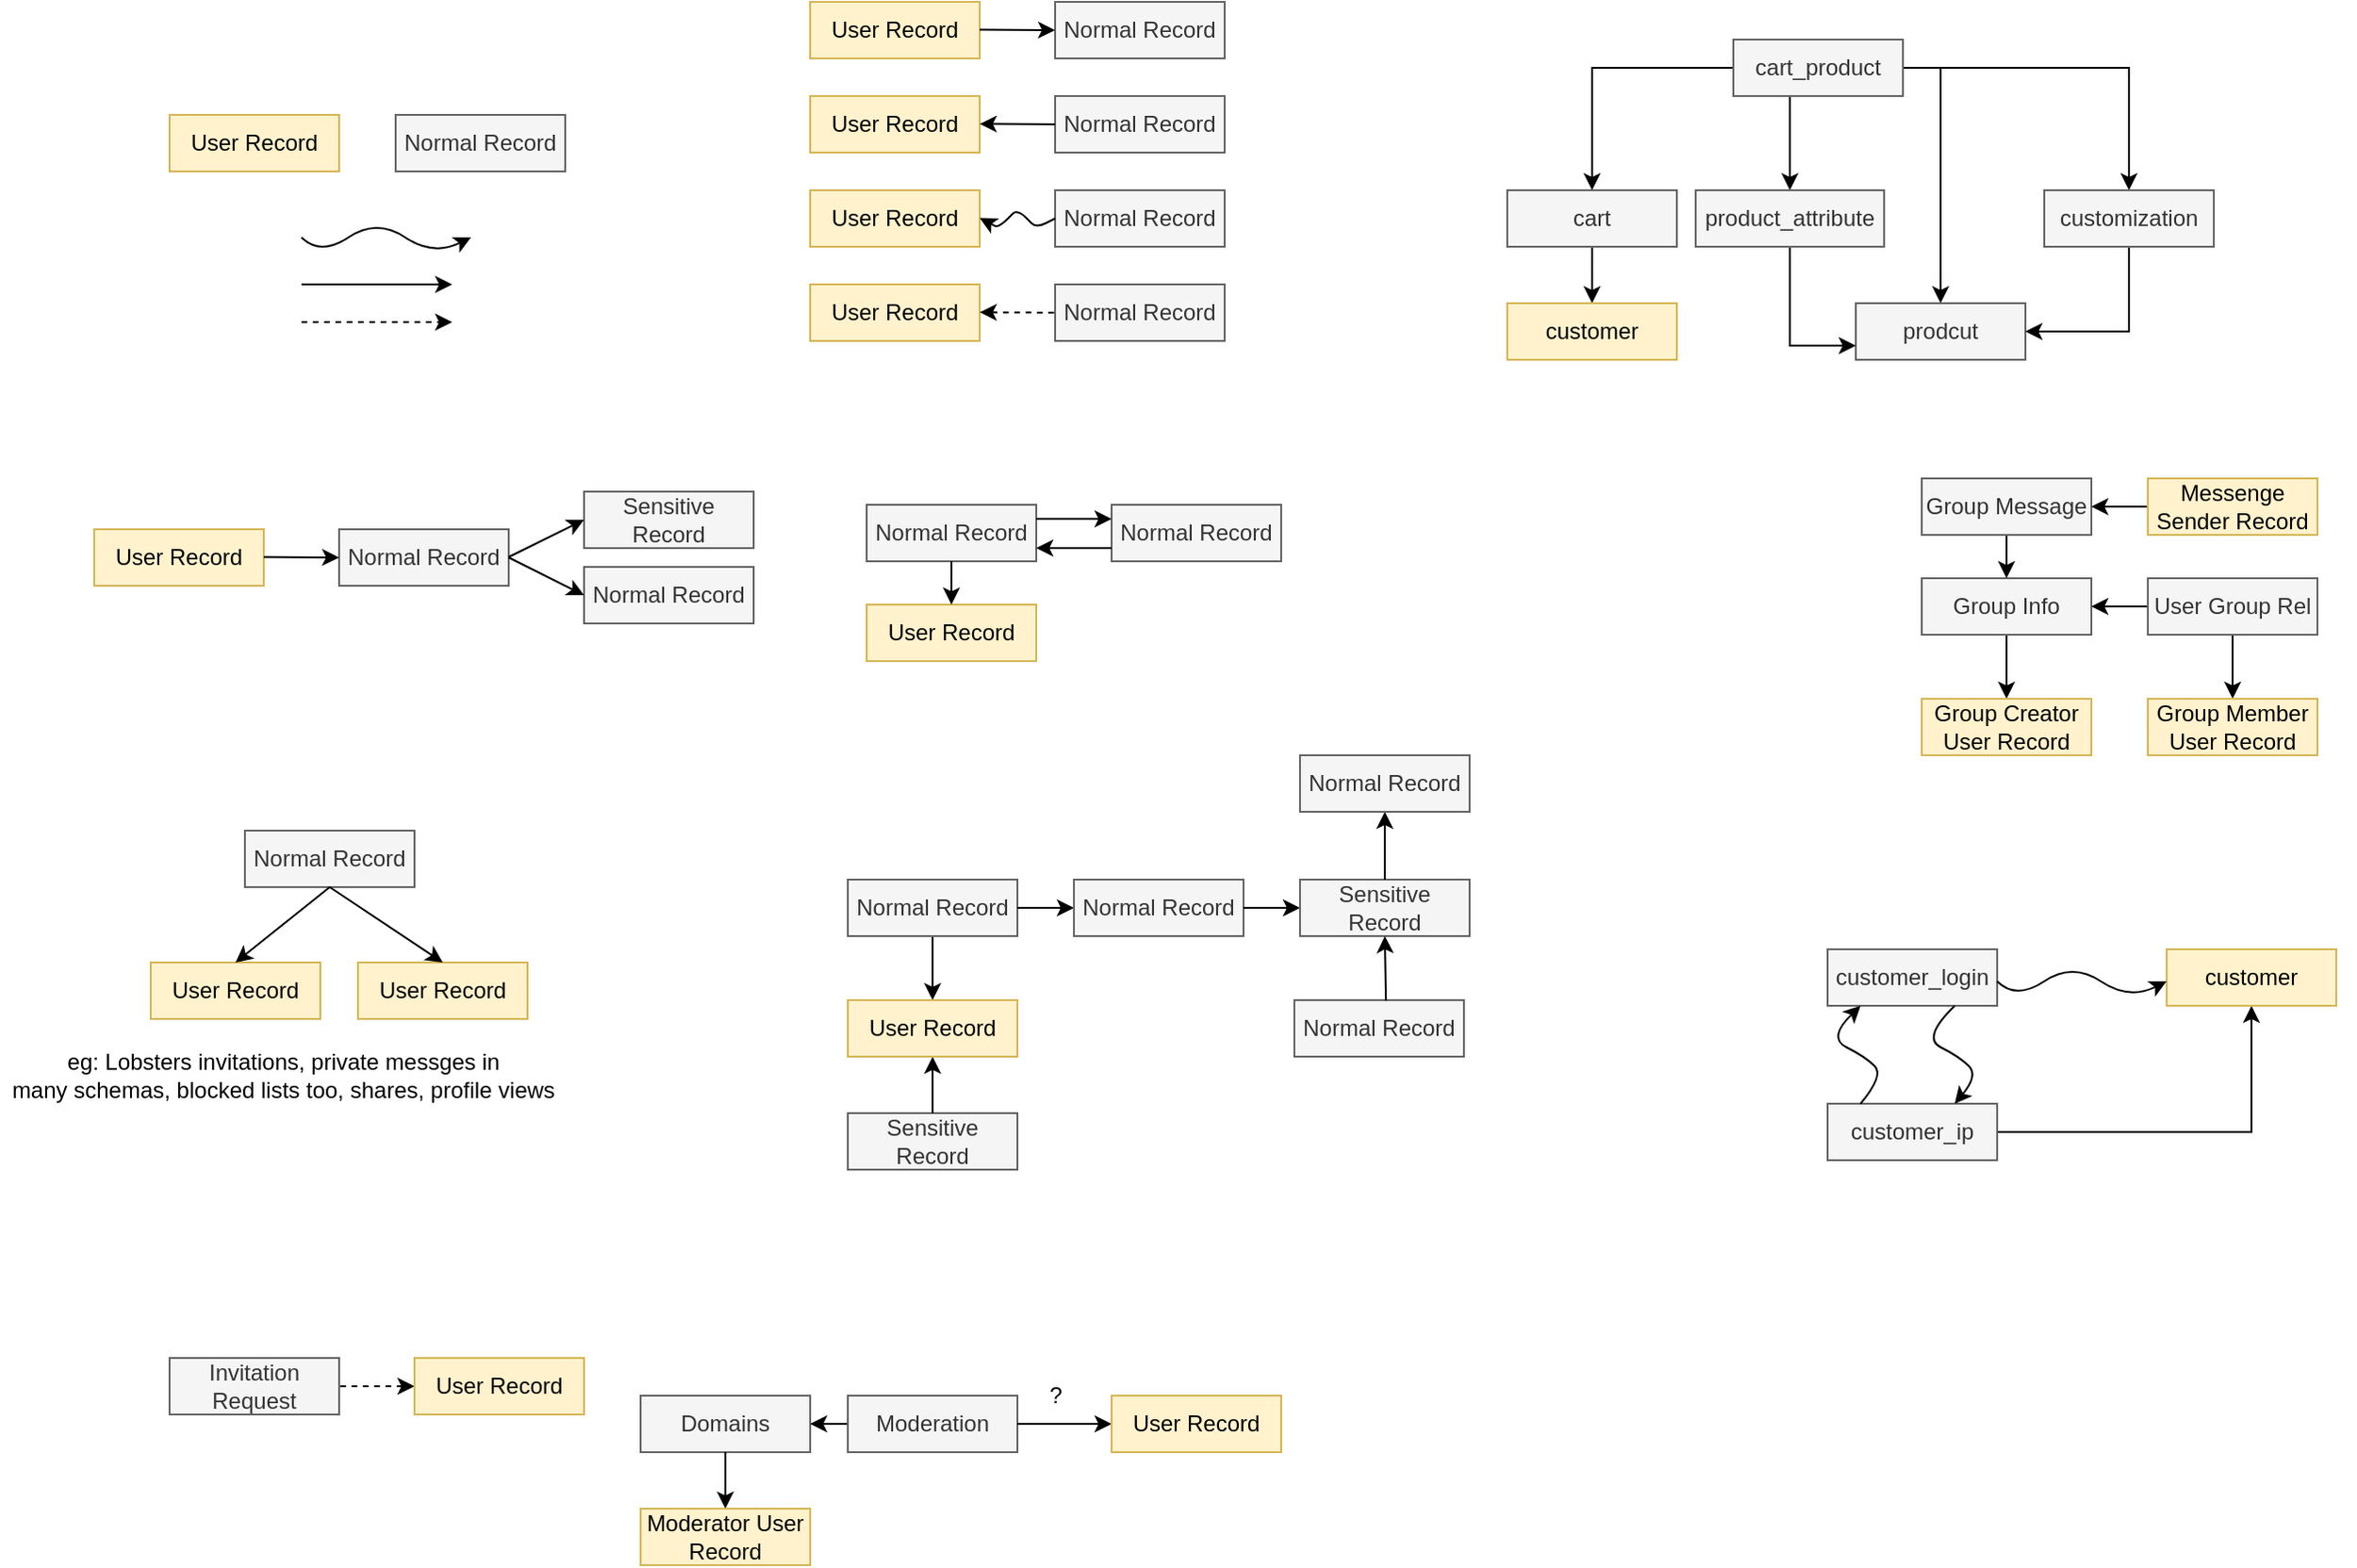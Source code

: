 <mxfile version="13.5.5" type="device"><diagram id="NYkBLDtNW5CNnxGFFRaX" name="Page-1"><mxGraphModel dx="946" dy="646" grid="1" gridSize="10" guides="1" tooltips="1" connect="1" arrows="1" fold="1" page="1" pageScale="1" pageWidth="850" pageHeight="1100" math="0" shadow="0"><root><mxCell id="0"/><mxCell id="1" parent="0"/><mxCell id="16nf0gPqgGe4WNYcOA4N-1" value="User Record" style="rounded=0;whiteSpace=wrap;html=1;fillColor=#fff2cc;strokeColor=#d6b656;" parent="1" vertex="1"><mxGeometry x="150" y="80" width="90" height="30" as="geometry"/></mxCell><mxCell id="16nf0gPqgGe4WNYcOA4N-3" value="" style="shape=image;verticalLabelPosition=bottom;labelBackgroundColor=#ffffff;verticalAlign=top;aspect=fixed;imageAspect=0;image=https://publicdomainvectors.org/photos/DooFi_Skull.png;" parent="1" vertex="1"><mxGeometry x="465" y="287" width="20" height="16" as="geometry"/></mxCell><mxCell id="16nf0gPqgGe4WNYcOA4N-7" value="" style="curved=1;endArrow=classic;html=1;" parent="1" edge="1"><mxGeometry width="50" height="50" relative="1" as="geometry"><mxPoint x="220" y="145" as="sourcePoint"/><mxPoint x="310" y="145" as="targetPoint"/><Array as="points"><mxPoint x="230" y="155"/><mxPoint x="260" y="135"/><mxPoint x="290" y="155"/></Array></mxGeometry></mxCell><mxCell id="16nf0gPqgGe4WNYcOA4N-8" value="" style="endArrow=classic;html=1;" parent="1" edge="1"><mxGeometry width="50" height="50" relative="1" as="geometry"><mxPoint x="220" y="170" as="sourcePoint"/><mxPoint x="300" y="170" as="targetPoint"/></mxGeometry></mxCell><mxCell id="16nf0gPqgGe4WNYcOA4N-10" value="" style="endArrow=classic;html=1;dashed=1;" parent="1" edge="1"><mxGeometry width="50" height="50" relative="1" as="geometry"><mxPoint x="220" y="190" as="sourcePoint"/><mxPoint x="300" y="190" as="targetPoint"/></mxGeometry></mxCell><mxCell id="16nf0gPqgGe4WNYcOA4N-11" value="Normal Record" style="rounded=0;whiteSpace=wrap;html=1;fillColor=#f5f5f5;strokeColor=#666666;fontColor=#333333;" parent="1" vertex="1"><mxGeometry x="270" y="80" width="90" height="30" as="geometry"/></mxCell><mxCell id="16nf0gPqgGe4WNYcOA4N-12" value="User Record" style="rounded=0;whiteSpace=wrap;html=1;fillColor=#fff2cc;strokeColor=#d6b656;" parent="1" vertex="1"><mxGeometry x="490" y="20" width="90" height="30" as="geometry"/></mxCell><mxCell id="16nf0gPqgGe4WNYcOA4N-13" value="Normal Record" style="rounded=0;whiteSpace=wrap;html=1;fillColor=#f5f5f5;strokeColor=#666666;fontColor=#333333;" parent="1" vertex="1"><mxGeometry x="620" y="20" width="90" height="30" as="geometry"/></mxCell><mxCell id="16nf0gPqgGe4WNYcOA4N-14" value="" style="endArrow=classic;html=1;entryX=0;entryY=0.5;entryDx=0;entryDy=0;" parent="1" target="16nf0gPqgGe4WNYcOA4N-13" edge="1"><mxGeometry width="50" height="50" relative="1" as="geometry"><mxPoint x="580.0" y="34.76" as="sourcePoint"/><mxPoint x="615" y="34.76" as="targetPoint"/></mxGeometry></mxCell><mxCell id="16nf0gPqgGe4WNYcOA4N-15" value="User Record" style="rounded=0;whiteSpace=wrap;html=1;fillColor=#fff2cc;strokeColor=#d6b656;" parent="1" vertex="1"><mxGeometry x="490" y="70" width="90" height="30" as="geometry"/></mxCell><mxCell id="16nf0gPqgGe4WNYcOA4N-16" value="Normal Record" style="rounded=0;whiteSpace=wrap;html=1;fillColor=#f5f5f5;strokeColor=#666666;fontColor=#333333;" parent="1" vertex="1"><mxGeometry x="620" y="70" width="90" height="30" as="geometry"/></mxCell><mxCell id="16nf0gPqgGe4WNYcOA4N-17" value="" style="endArrow=none;html=1;entryX=0;entryY=0.5;entryDx=0;entryDy=0;startArrow=classic;startFill=1;endFill=0;" parent="1" target="16nf0gPqgGe4WNYcOA4N-16" edge="1"><mxGeometry width="50" height="50" relative="1" as="geometry"><mxPoint x="580.0" y="84.76" as="sourcePoint"/><mxPoint x="615" y="84.76" as="targetPoint"/></mxGeometry></mxCell><mxCell id="16nf0gPqgGe4WNYcOA4N-18" value="User Record" style="rounded=0;whiteSpace=wrap;html=1;fillColor=#fff2cc;strokeColor=#d6b656;" parent="1" vertex="1"><mxGeometry x="490" y="120" width="90" height="30" as="geometry"/></mxCell><mxCell id="16nf0gPqgGe4WNYcOA4N-19" value="Normal Record" style="rounded=0;whiteSpace=wrap;html=1;fillColor=#f5f5f5;strokeColor=#666666;fontColor=#333333;" parent="1" vertex="1"><mxGeometry x="620" y="120" width="90" height="30" as="geometry"/></mxCell><mxCell id="16nf0gPqgGe4WNYcOA4N-20" value="" style="endArrow=none;html=1;entryX=0;entryY=0.5;entryDx=0;entryDy=0;startArrow=classic;startFill=1;endFill=0;" parent="1" target="16nf0gPqgGe4WNYcOA4N-19" edge="1"><mxGeometry width="50" height="50" relative="1" as="geometry"><mxPoint x="580.0" y="134.76" as="sourcePoint"/><mxPoint x="615" y="134.76" as="targetPoint"/><Array as="points"><mxPoint x="590" y="140"/><mxPoint x="600" y="130"/><mxPoint x="610" y="140"/></Array></mxGeometry></mxCell><mxCell id="16nf0gPqgGe4WNYcOA4N-21" value="User Record" style="rounded=0;whiteSpace=wrap;html=1;fillColor=#fff2cc;strokeColor=#d6b656;" parent="1" vertex="1"><mxGeometry x="490" y="170" width="90" height="30" as="geometry"/></mxCell><mxCell id="16nf0gPqgGe4WNYcOA4N-22" value="Normal Record" style="rounded=0;whiteSpace=wrap;html=1;fillColor=#f5f5f5;strokeColor=#666666;fontColor=#333333;" parent="1" vertex="1"><mxGeometry x="620" y="170" width="90" height="30" as="geometry"/></mxCell><mxCell id="16nf0gPqgGe4WNYcOA4N-23" value="" style="endArrow=none;html=1;entryX=0;entryY=0.5;entryDx=0;entryDy=0;startArrow=classic;startFill=1;endFill=0;dashed=1;" parent="1" target="16nf0gPqgGe4WNYcOA4N-22" edge="1"><mxGeometry width="50" height="50" relative="1" as="geometry"><mxPoint x="580.0" y="184.76" as="sourcePoint"/><mxPoint x="615" y="184.76" as="targetPoint"/></mxGeometry></mxCell><mxCell id="16nf0gPqgGe4WNYcOA4N-27" value="User Record" style="rounded=0;whiteSpace=wrap;html=1;fillColor=#fff2cc;strokeColor=#d6b656;" parent="1" vertex="1"><mxGeometry x="110" y="300" width="90" height="30" as="geometry"/></mxCell><mxCell id="16nf0gPqgGe4WNYcOA4N-28" value="Normal Record" style="rounded=0;whiteSpace=wrap;html=1;fillColor=#f5f5f5;strokeColor=#666666;fontColor=#333333;" parent="1" vertex="1"><mxGeometry x="240" y="300" width="90" height="30" as="geometry"/></mxCell><mxCell id="16nf0gPqgGe4WNYcOA4N-29" value="" style="endArrow=classic;html=1;entryX=0;entryY=0.5;entryDx=0;entryDy=0;" parent="1" target="16nf0gPqgGe4WNYcOA4N-28" edge="1"><mxGeometry width="50" height="50" relative="1" as="geometry"><mxPoint x="200" y="314.76" as="sourcePoint"/><mxPoint x="235" y="314.76" as="targetPoint"/></mxGeometry></mxCell><mxCell id="16nf0gPqgGe4WNYcOA4N-30" value="&lt;font style=&quot;font-size: 12px&quot;&gt;Sensitive Record&lt;/font&gt;" style="rounded=0;whiteSpace=wrap;html=1;fillColor=#f5f5f5;strokeColor=#666666;fontColor=#333333;" parent="1" vertex="1"><mxGeometry x="370" y="280" width="90" height="30" as="geometry"/></mxCell><mxCell id="16nf0gPqgGe4WNYcOA4N-31" value="" style="endArrow=classic;html=1;entryX=0;entryY=0.5;entryDx=0;entryDy=0;" parent="1" target="16nf0gPqgGe4WNYcOA4N-30" edge="1"><mxGeometry width="50" height="50" relative="1" as="geometry"><mxPoint x="330" y="314.76" as="sourcePoint"/><mxPoint x="365" y="314.76" as="targetPoint"/></mxGeometry></mxCell><mxCell id="16nf0gPqgGe4WNYcOA4N-32" value="Normal Record" style="rounded=0;whiteSpace=wrap;html=1;fillColor=#f5f5f5;strokeColor=#666666;fontColor=#333333;" parent="1" vertex="1"><mxGeometry x="370" y="320" width="90" height="30" as="geometry"/></mxCell><mxCell id="16nf0gPqgGe4WNYcOA4N-33" value="" style="endArrow=classic;html=1;entryX=0;entryY=0.5;entryDx=0;entryDy=0;exitX=1;exitY=0.5;exitDx=0;exitDy=0;" parent="1" source="16nf0gPqgGe4WNYcOA4N-28" target="16nf0gPqgGe4WNYcOA4N-32" edge="1"><mxGeometry width="50" height="50" relative="1" as="geometry"><mxPoint x="340" y="324.76" as="sourcePoint"/><mxPoint x="380" y="305" as="targetPoint"/></mxGeometry></mxCell><mxCell id="16nf0gPqgGe4WNYcOA4N-34" value="Normal Record" style="rounded=0;whiteSpace=wrap;html=1;fillColor=#f5f5f5;strokeColor=#666666;fontColor=#333333;" parent="1" vertex="1"><mxGeometry x="520" y="287" width="90" height="30" as="geometry"/></mxCell><mxCell id="16nf0gPqgGe4WNYcOA4N-35" value="Normal Record" style="rounded=0;whiteSpace=wrap;html=1;fillColor=#f5f5f5;strokeColor=#666666;fontColor=#333333;" parent="1" vertex="1"><mxGeometry x="650" y="287" width="90" height="30" as="geometry"/></mxCell><mxCell id="16nf0gPqgGe4WNYcOA4N-36" value="" style="endArrow=classic;html=1;entryX=0;entryY=0.25;entryDx=0;entryDy=0;exitX=1;exitY=0.25;exitDx=0;exitDy=0;" parent="1" source="16nf0gPqgGe4WNYcOA4N-34" target="16nf0gPqgGe4WNYcOA4N-35" edge="1"><mxGeometry width="50" height="50" relative="1" as="geometry"><mxPoint x="610" y="302" as="sourcePoint"/><mxPoint x="645" y="301.76" as="targetPoint"/></mxGeometry></mxCell><mxCell id="sQFELbzO3IHK0O-9KLp3-2" value="" style="endArrow=none;html=1;entryX=0;entryY=0.25;entryDx=0;entryDy=0;exitX=1;exitY=0.25;exitDx=0;exitDy=0;startArrow=classic;startFill=1;endFill=0;" parent="1" edge="1"><mxGeometry width="50" height="50" relative="1" as="geometry"><mxPoint x="610" y="310" as="sourcePoint"/><mxPoint x="650" y="310" as="targetPoint"/></mxGeometry></mxCell><mxCell id="sQFELbzO3IHK0O-9KLp3-3" value="User Record" style="rounded=0;whiteSpace=wrap;html=1;fillColor=#fff2cc;strokeColor=#d6b656;" parent="1" vertex="1"><mxGeometry x="520" y="340" width="90" height="30" as="geometry"/></mxCell><mxCell id="sQFELbzO3IHK0O-9KLp3-4" value="" style="endArrow=classic;html=1;exitX=0.5;exitY=1;exitDx=0;exitDy=0;entryX=0.5;entryY=0;entryDx=0;entryDy=0;" parent="1" source="16nf0gPqgGe4WNYcOA4N-34" target="sQFELbzO3IHK0O-9KLp3-3" edge="1"><mxGeometry width="50" height="50" relative="1" as="geometry"><mxPoint x="550" y="290" as="sourcePoint"/><mxPoint x="600" y="240" as="targetPoint"/></mxGeometry></mxCell><mxCell id="sQFELbzO3IHK0O-9KLp3-6" value="Normal Record" style="rounded=0;whiteSpace=wrap;html=1;fillColor=#f5f5f5;strokeColor=#666666;fontColor=#333333;" parent="1" vertex="1"><mxGeometry x="190" y="460" width="90" height="30" as="geometry"/></mxCell><mxCell id="sQFELbzO3IHK0O-9KLp3-7" value="User Record" style="rounded=0;whiteSpace=wrap;html=1;fillColor=#fff2cc;strokeColor=#d6b656;" parent="1" vertex="1"><mxGeometry x="140" y="530" width="90" height="30" as="geometry"/></mxCell><mxCell id="sQFELbzO3IHK0O-9KLp3-8" value="User Record" style="rounded=0;whiteSpace=wrap;html=1;fillColor=#fff2cc;strokeColor=#d6b656;" parent="1" vertex="1"><mxGeometry x="250" y="530" width="90" height="30" as="geometry"/></mxCell><mxCell id="sQFELbzO3IHK0O-9KLp3-9" value="" style="endArrow=classic;html=1;exitX=0.5;exitY=1;exitDx=0;exitDy=0;entryX=0.5;entryY=0;entryDx=0;entryDy=0;" parent="1" source="sQFELbzO3IHK0O-9KLp3-6" target="sQFELbzO3IHK0O-9KLp3-7" edge="1"><mxGeometry width="50" height="50" relative="1" as="geometry"><mxPoint x="170" y="470" as="sourcePoint"/><mxPoint x="220" y="420" as="targetPoint"/></mxGeometry></mxCell><mxCell id="sQFELbzO3IHK0O-9KLp3-10" value="" style="endArrow=classic;html=1;exitX=0.5;exitY=1;exitDx=0;exitDy=0;entryX=0.5;entryY=0;entryDx=0;entryDy=0;" parent="1" source="sQFELbzO3IHK0O-9KLp3-6" target="sQFELbzO3IHK0O-9KLp3-8" edge="1"><mxGeometry width="50" height="50" relative="1" as="geometry"><mxPoint x="310" y="510" as="sourcePoint"/><mxPoint x="360" y="460" as="targetPoint"/></mxGeometry></mxCell><mxCell id="sQFELbzO3IHK0O-9KLp3-11" value="" style="shape=image;verticalLabelPosition=bottom;labelBackgroundColor=#ffffff;verticalAlign=top;aspect=fixed;imageAspect=0;image=https://publicdomainvectors.org/photos/DooFi_Skull.png;" parent="1" vertex="1"><mxGeometry x="340" y="537" width="20" height="16" as="geometry"/></mxCell><mxCell id="sQFELbzO3IHK0O-9KLp3-12" value="" style="shape=image;verticalLabelPosition=bottom;labelBackgroundColor=#ffffff;verticalAlign=top;aspect=fixed;imageAspect=0;image=https://publicdomainvectors.org/photos/DooFi_Skull.png;" parent="1" vertex="1"><mxGeometry x="120" y="534" width="20" height="16" as="geometry"/></mxCell><mxCell id="sQFELbzO3IHK0O-9KLp3-13" value="Sensitive Record" style="rounded=0;whiteSpace=wrap;html=1;fillColor=#f5f5f5;strokeColor=#666666;fontColor=#333333;" parent="1" vertex="1"><mxGeometry x="510" y="610" width="90" height="30" as="geometry"/></mxCell><mxCell id="sQFELbzO3IHK0O-9KLp3-27" value="" style="edgeStyle=orthogonalEdgeStyle;rounded=0;orthogonalLoop=1;jettySize=auto;html=1;startArrow=classic;startFill=1;endArrow=none;endFill=0;" parent="1" source="sQFELbzO3IHK0O-9KLp3-14" target="sQFELbzO3IHK0O-9KLp3-15" edge="1"><mxGeometry relative="1" as="geometry"/></mxCell><mxCell id="sQFELbzO3IHK0O-9KLp3-32" style="edgeStyle=orthogonalEdgeStyle;rounded=0;orthogonalLoop=1;jettySize=auto;html=1;exitX=0.5;exitY=1;exitDx=0;exitDy=0;entryX=0.5;entryY=0;entryDx=0;entryDy=0;startArrow=classic;startFill=1;endArrow=none;endFill=0;" parent="1" source="sQFELbzO3IHK0O-9KLp3-14" target="sQFELbzO3IHK0O-9KLp3-13" edge="1"><mxGeometry relative="1" as="geometry"/></mxCell><mxCell id="sQFELbzO3IHK0O-9KLp3-14" value="User Record" style="rounded=0;whiteSpace=wrap;html=1;fillColor=#fff2cc;strokeColor=#d6b656;" parent="1" vertex="1"><mxGeometry x="510" y="550" width="90" height="30" as="geometry"/></mxCell><mxCell id="sQFELbzO3IHK0O-9KLp3-15" value="Normal Record" style="rounded=0;whiteSpace=wrap;html=1;fillColor=#f5f5f5;strokeColor=#666666;fontColor=#333333;" parent="1" vertex="1"><mxGeometry x="510" y="486" width="90" height="30" as="geometry"/></mxCell><mxCell id="sQFELbzO3IHK0O-9KLp3-26" value="" style="edgeStyle=orthogonalEdgeStyle;rounded=0;orthogonalLoop=1;jettySize=auto;html=1;startArrow=classic;startFill=1;endArrow=none;endFill=0;" parent="1" source="sQFELbzO3IHK0O-9KLp3-16" target="sQFELbzO3IHK0O-9KLp3-15" edge="1"><mxGeometry relative="1" as="geometry"/></mxCell><mxCell id="sQFELbzO3IHK0O-9KLp3-16" value="Normal Record" style="rounded=0;whiteSpace=wrap;html=1;fillColor=#f5f5f5;strokeColor=#666666;fontColor=#333333;" parent="1" vertex="1"><mxGeometry x="630" y="486" width="90" height="30" as="geometry"/></mxCell><mxCell id="sQFELbzO3IHK0O-9KLp3-25" value="" style="edgeStyle=orthogonalEdgeStyle;rounded=0;orthogonalLoop=1;jettySize=auto;html=1;startArrow=classic;startFill=1;endArrow=none;endFill=0;" parent="1" source="sQFELbzO3IHK0O-9KLp3-18" target="sQFELbzO3IHK0O-9KLp3-16" edge="1"><mxGeometry relative="1" as="geometry"/></mxCell><mxCell id="sQFELbzO3IHK0O-9KLp3-18" value="Sensitive Record" style="rounded=0;whiteSpace=wrap;html=1;fillColor=#f5f5f5;strokeColor=#666666;fontColor=#333333;" parent="1" vertex="1"><mxGeometry x="750" y="486" width="90" height="30" as="geometry"/></mxCell><mxCell id="sQFELbzO3IHK0O-9KLp3-19" value="Normal Record" style="rounded=0;whiteSpace=wrap;html=1;fillColor=#f5f5f5;strokeColor=#666666;fontColor=#333333;" parent="1" vertex="1"><mxGeometry x="747" y="550" width="90" height="30" as="geometry"/></mxCell><mxCell id="sQFELbzO3IHK0O-9KLp3-24" value="" style="edgeStyle=orthogonalEdgeStyle;rounded=0;orthogonalLoop=1;jettySize=auto;html=1;startArrow=classic;startFill=1;endArrow=none;endFill=0;" parent="1" source="sQFELbzO3IHK0O-9KLp3-20" target="sQFELbzO3IHK0O-9KLp3-18" edge="1"><mxGeometry relative="1" as="geometry"/></mxCell><mxCell id="sQFELbzO3IHK0O-9KLp3-20" value="Normal Record" style="rounded=0;whiteSpace=wrap;html=1;fillColor=#f5f5f5;strokeColor=#666666;fontColor=#333333;" parent="1" vertex="1"><mxGeometry x="750" y="420" width="90" height="30" as="geometry"/></mxCell><mxCell id="sQFELbzO3IHK0O-9KLp3-21" value="" style="shape=image;verticalLabelPosition=bottom;labelBackgroundColor=#ffffff;verticalAlign=top;aspect=fixed;imageAspect=0;image=https://publicdomainvectors.org/photos/DooFi_Skull.png;" parent="1" vertex="1"><mxGeometry x="840" y="494" width="20" height="16" as="geometry"/></mxCell><mxCell id="sQFELbzO3IHK0O-9KLp3-22" value="" style="endArrow=classic;html=1;exitX=0.54;exitY=0.01;exitDx=0;exitDy=0;exitPerimeter=0;entryX=0.5;entryY=1;entryDx=0;entryDy=0;" parent="1" source="sQFELbzO3IHK0O-9KLp3-19" target="sQFELbzO3IHK0O-9KLp3-18" edge="1"><mxGeometry width="50" height="50" relative="1" as="geometry"><mxPoint x="630" y="540" as="sourcePoint"/><mxPoint x="680" y="490" as="targetPoint"/></mxGeometry></mxCell><mxCell id="sQFELbzO3IHK0O-9KLp3-33" value="" style="shape=image;verticalLabelPosition=bottom;labelBackgroundColor=#ffffff;verticalAlign=top;aspect=fixed;imageAspect=0;image=https://publicdomainvectors.org/photos/DooFi_Skull.png;" parent="1" vertex="1"><mxGeometry x="600" y="617" width="20" height="16" as="geometry"/></mxCell><mxCell id="sQFELbzO3IHK0O-9KLp3-40" value="" style="edgeStyle=orthogonalEdgeStyle;rounded=0;orthogonalLoop=1;jettySize=auto;html=1;startArrow=classic;startFill=1;endArrow=none;endFill=0;" parent="1" source="sQFELbzO3IHK0O-9KLp3-34" target="sQFELbzO3IHK0O-9KLp3-38" edge="1"><mxGeometry relative="1" as="geometry"/></mxCell><mxCell id="sQFELbzO3IHK0O-9KLp3-34" value="Domains" style="rounded=0;whiteSpace=wrap;html=1;fillColor=#f5f5f5;strokeColor=#666666;fontColor=#333333;" parent="1" vertex="1"><mxGeometry x="400" y="760" width="90" height="30" as="geometry"/></mxCell><mxCell id="sQFELbzO3IHK0O-9KLp3-37" value="" style="edgeStyle=orthogonalEdgeStyle;rounded=0;orthogonalLoop=1;jettySize=auto;html=1;startArrow=classic;startFill=1;endArrow=none;endFill=0;" parent="1" source="sQFELbzO3IHK0O-9KLp3-35" target="sQFELbzO3IHK0O-9KLp3-34" edge="1"><mxGeometry relative="1" as="geometry"/></mxCell><mxCell id="sQFELbzO3IHK0O-9KLp3-35" value="Moderator User Record" style="rounded=0;whiteSpace=wrap;html=1;fillColor=#fff2cc;strokeColor=#d6b656;" parent="1" vertex="1"><mxGeometry x="400" y="820" width="90" height="30" as="geometry"/></mxCell><mxCell id="sQFELbzO3IHK0O-9KLp3-38" value="Moderation" style="rounded=0;whiteSpace=wrap;html=1;fillColor=#f5f5f5;strokeColor=#666666;fontColor=#333333;" parent="1" vertex="1"><mxGeometry x="510" y="760" width="90" height="30" as="geometry"/></mxCell><mxCell id="sQFELbzO3IHK0O-9KLp3-43" value="" style="edgeStyle=orthogonalEdgeStyle;rounded=0;orthogonalLoop=1;jettySize=auto;html=1;startArrow=classic;startFill=1;endArrow=none;endFill=0;" parent="1" source="sQFELbzO3IHK0O-9KLp3-41" target="sQFELbzO3IHK0O-9KLp3-38" edge="1"><mxGeometry relative="1" as="geometry"/></mxCell><mxCell id="sQFELbzO3IHK0O-9KLp3-41" value="User Record" style="rounded=0;whiteSpace=wrap;html=1;fillColor=#fff2cc;strokeColor=#d6b656;" parent="1" vertex="1"><mxGeometry x="650" y="760" width="90" height="30" as="geometry"/></mxCell><mxCell id="sQFELbzO3IHK0O-9KLp3-44" value="?" style="text;html=1;align=center;verticalAlign=middle;resizable=0;points=[];autosize=1;" parent="1" vertex="1"><mxGeometry x="610" y="750" width="20" height="20" as="geometry"/></mxCell><mxCell id="sQFELbzO3IHK0O-9KLp3-45" value="Invitation Request" style="rounded=0;whiteSpace=wrap;html=1;fillColor=#f5f5f5;strokeColor=#666666;fontColor=#333333;" parent="1" vertex="1"><mxGeometry x="150" y="740" width="90" height="30" as="geometry"/></mxCell><mxCell id="sQFELbzO3IHK0O-9KLp3-48" value="" style="edgeStyle=orthogonalEdgeStyle;rounded=0;orthogonalLoop=1;jettySize=auto;html=1;startArrow=classic;startFill=1;endArrow=none;endFill=0;dashed=1;" parent="1" source="sQFELbzO3IHK0O-9KLp3-46" target="sQFELbzO3IHK0O-9KLp3-45" edge="1"><mxGeometry relative="1" as="geometry"/></mxCell><mxCell id="sQFELbzO3IHK0O-9KLp3-46" value="User Record" style="rounded=0;whiteSpace=wrap;html=1;fillColor=#fff2cc;strokeColor=#d6b656;" parent="1" vertex="1"><mxGeometry x="280" y="740" width="90" height="30" as="geometry"/></mxCell><mxCell id="sQFELbzO3IHK0O-9KLp3-50" value="eg: Lobsters invitations, private messges in &lt;br&gt;many schemas, blocked lists too, shares, profile views" style="text;html=1;align=center;verticalAlign=middle;resizable=0;points=[];autosize=1;" parent="1" vertex="1"><mxGeometry x="60" y="575" width="300" height="30" as="geometry"/></mxCell><mxCell id="sQFELbzO3IHK0O-9KLp3-52" value="" style="edgeStyle=orthogonalEdgeStyle;rounded=0;orthogonalLoop=1;jettySize=auto;html=1;startArrow=classic;startFill=1;endArrow=none;endFill=0;" parent="1" source="sQFELbzO3IHK0O-9KLp3-54" target="sQFELbzO3IHK0O-9KLp3-55" edge="1"><mxGeometry relative="1" as="geometry"/></mxCell><mxCell id="sQFELbzO3IHK0O-9KLp3-54" value="Group Creator User Record" style="rounded=0;whiteSpace=wrap;html=1;fillColor=#fff2cc;strokeColor=#d6b656;" parent="1" vertex="1"><mxGeometry x="1080" y="390" width="90" height="30" as="geometry"/></mxCell><mxCell id="sQFELbzO3IHK0O-9KLp3-55" value="Group Info" style="rounded=0;whiteSpace=wrap;html=1;fillColor=#f5f5f5;strokeColor=#666666;fontColor=#333333;" parent="1" vertex="1"><mxGeometry x="1080" y="326" width="90" height="30" as="geometry"/></mxCell><mxCell id="sQFELbzO3IHK0O-9KLp3-56" value="" style="edgeStyle=orthogonalEdgeStyle;rounded=0;orthogonalLoop=1;jettySize=auto;html=1;startArrow=none;startFill=0;endArrow=classic;endFill=1;" parent="1" source="sQFELbzO3IHK0O-9KLp3-57" target="sQFELbzO3IHK0O-9KLp3-55" edge="1"><mxGeometry relative="1" as="geometry"/></mxCell><mxCell id="sQFELbzO3IHK0O-9KLp3-70" style="edgeStyle=orthogonalEdgeStyle;rounded=0;orthogonalLoop=1;jettySize=auto;html=1;exitX=0.5;exitY=1;exitDx=0;exitDy=0;entryX=0.5;entryY=0;entryDx=0;entryDy=0;startArrow=none;startFill=0;endArrow=classic;endFill=1;" parent="1" source="sQFELbzO3IHK0O-9KLp3-57" target="sQFELbzO3IHK0O-9KLp3-67" edge="1"><mxGeometry relative="1" as="geometry"/></mxCell><mxCell id="sQFELbzO3IHK0O-9KLp3-57" value="User Group Rel" style="rounded=0;whiteSpace=wrap;html=1;fillColor=#f5f5f5;strokeColor=#666666;fontColor=#333333;" parent="1" vertex="1"><mxGeometry x="1200" y="326" width="90" height="30" as="geometry"/></mxCell><mxCell id="sQFELbzO3IHK0O-9KLp3-65" value="" style="shape=image;verticalLabelPosition=bottom;labelBackgroundColor=#ffffff;verticalAlign=top;aspect=fixed;imageAspect=0;image=https://publicdomainvectors.org/photos/DooFi_Skull.png;" parent="1" vertex="1"><mxGeometry x="1115" y="420" width="20" height="16" as="geometry"/></mxCell><mxCell id="sQFELbzO3IHK0O-9KLp3-67" value="Group Member User Record" style="rounded=0;whiteSpace=wrap;html=1;fillColor=#fff2cc;strokeColor=#d6b656;" parent="1" vertex="1"><mxGeometry x="1200" y="390" width="90" height="30" as="geometry"/></mxCell><mxCell id="sQFELbzO3IHK0O-9KLp3-68" value="" style="shape=image;verticalLabelPosition=bottom;labelBackgroundColor=#ffffff;verticalAlign=top;aspect=fixed;imageAspect=0;image=https://publicdomainvectors.org/photos/DooFi_Skull.png;" parent="1" vertex="1"><mxGeometry x="1235" y="420" width="20" height="16" as="geometry"/></mxCell><mxCell id="sQFELbzO3IHK0O-9KLp3-74" style="edgeStyle=orthogonalEdgeStyle;rounded=0;orthogonalLoop=1;jettySize=auto;html=1;exitX=0.5;exitY=1;exitDx=0;exitDy=0;entryX=0.5;entryY=0;entryDx=0;entryDy=0;startArrow=none;startFill=0;endArrow=classic;endFill=1;" parent="1" source="sQFELbzO3IHK0O-9KLp3-71" target="sQFELbzO3IHK0O-9KLp3-55" edge="1"><mxGeometry relative="1" as="geometry"/></mxCell><mxCell id="sQFELbzO3IHK0O-9KLp3-71" value="Group Message" style="rounded=0;whiteSpace=wrap;html=1;fillColor=#f5f5f5;strokeColor=#666666;fontColor=#333333;" parent="1" vertex="1"><mxGeometry x="1080" y="273" width="90" height="30" as="geometry"/></mxCell><mxCell id="sQFELbzO3IHK0O-9KLp3-77" value="" style="edgeStyle=orthogonalEdgeStyle;rounded=0;orthogonalLoop=1;jettySize=auto;html=1;startArrow=none;startFill=0;endArrow=classic;endFill=1;" parent="1" source="sQFELbzO3IHK0O-9KLp3-75" target="sQFELbzO3IHK0O-9KLp3-71" edge="1"><mxGeometry relative="1" as="geometry"/></mxCell><mxCell id="sQFELbzO3IHK0O-9KLp3-75" value="Messenge Sender Record" style="rounded=0;whiteSpace=wrap;html=1;fillColor=#fff2cc;strokeColor=#d6b656;align=center;" parent="1" vertex="1"><mxGeometry x="1200" y="273" width="90" height="30" as="geometry"/></mxCell><mxCell id="sQFELbzO3IHK0O-9KLp3-78" value="" style="shape=image;verticalLabelPosition=bottom;labelBackgroundColor=#ffffff;verticalAlign=top;aspect=fixed;imageAspect=0;image=https://publicdomainvectors.org/photos/DooFi_Skull.png;" parent="1" vertex="1"><mxGeometry x="1290" y="280" width="20" height="16" as="geometry"/></mxCell><mxCell id="hz7EQ8CWWkoupR1yIVwQ-10" style="edgeStyle=orthogonalEdgeStyle;rounded=0;orthogonalLoop=1;jettySize=auto;html=1;" parent="1" source="hz7EQ8CWWkoupR1yIVwQ-1" target="hz7EQ8CWWkoupR1yIVwQ-5" edge="1"><mxGeometry relative="1" as="geometry"/></mxCell><mxCell id="hz7EQ8CWWkoupR1yIVwQ-11" value="" style="edgeStyle=orthogonalEdgeStyle;rounded=0;orthogonalLoop=1;jettySize=auto;html=1;" parent="1" source="hz7EQ8CWWkoupR1yIVwQ-1" target="hz7EQ8CWWkoupR1yIVwQ-4" edge="1"><mxGeometry relative="1" as="geometry"><Array as="points"><mxPoint x="1010" y="90"/><mxPoint x="1010" y="90"/></Array></mxGeometry></mxCell><mxCell id="hz7EQ8CWWkoupR1yIVwQ-12" style="edgeStyle=orthogonalEdgeStyle;rounded=0;orthogonalLoop=1;jettySize=auto;html=1;" parent="1" source="hz7EQ8CWWkoupR1yIVwQ-1" target="hz7EQ8CWWkoupR1yIVwQ-3" edge="1"><mxGeometry relative="1" as="geometry"/></mxCell><mxCell id="hz7EQ8CWWkoupR1yIVwQ-17" style="edgeStyle=orthogonalEdgeStyle;rounded=0;orthogonalLoop=1;jettySize=auto;html=1;exitX=1;exitY=0.5;exitDx=0;exitDy=0;exitPerimeter=0;entryX=0.5;entryY=0;entryDx=0;entryDy=0;" parent="1" source="hz7EQ8CWWkoupR1yIVwQ-1" target="hz7EQ8CWWkoupR1yIVwQ-2" edge="1"><mxGeometry relative="1" as="geometry"><mxPoint x="1090" y="150" as="targetPoint"/></mxGeometry></mxCell><mxCell id="hz7EQ8CWWkoupR1yIVwQ-1" value="cart_product" style="rounded=0;whiteSpace=wrap;html=1;fillColor=#f5f5f5;strokeColor=#666666;fontColor=#333333;" parent="1" vertex="1"><mxGeometry x="980" y="40" width="90" height="30" as="geometry"/></mxCell><mxCell id="hz7EQ8CWWkoupR1yIVwQ-2" value="prodcut" style="rounded=0;whiteSpace=wrap;html=1;fillColor=#f5f5f5;strokeColor=#666666;fontColor=#333333;" parent="1" vertex="1"><mxGeometry x="1045" y="180" width="90" height="30" as="geometry"/></mxCell><mxCell id="hz7EQ8CWWkoupR1yIVwQ-16" style="edgeStyle=orthogonalEdgeStyle;rounded=0;orthogonalLoop=1;jettySize=auto;html=1;exitX=0.5;exitY=1;exitDx=0;exitDy=0;exitPerimeter=0;entryX=1;entryY=0.5;entryDx=0;entryDy=0;" parent="1" source="hz7EQ8CWWkoupR1yIVwQ-3" target="hz7EQ8CWWkoupR1yIVwQ-2" edge="1"><mxGeometry relative="1" as="geometry"><mxPoint x="1150" y="200" as="targetPoint"/></mxGeometry></mxCell><mxCell id="hz7EQ8CWWkoupR1yIVwQ-3" value="customization" style="rounded=0;whiteSpace=wrap;html=1;fillColor=#f5f5f5;strokeColor=#666666;fontColor=#333333;" parent="1" vertex="1"><mxGeometry x="1145" y="120" width="90" height="30" as="geometry"/></mxCell><mxCell id="hz7EQ8CWWkoupR1yIVwQ-13" style="edgeStyle=orthogonalEdgeStyle;rounded=0;orthogonalLoop=1;jettySize=auto;html=1;entryX=0;entryY=0.75;entryDx=0;entryDy=0;" parent="1" source="hz7EQ8CWWkoupR1yIVwQ-4" target="hz7EQ8CWWkoupR1yIVwQ-2" edge="1"><mxGeometry relative="1" as="geometry"/></mxCell><mxCell id="hz7EQ8CWWkoupR1yIVwQ-4" value="product_attribute" style="rounded=0;whiteSpace=wrap;html=1;fillColor=#f5f5f5;strokeColor=#666666;fontColor=#333333;" parent="1" vertex="1"><mxGeometry x="960" y="120" width="100" height="30" as="geometry"/></mxCell><mxCell id="hz7EQ8CWWkoupR1yIVwQ-9" value="" style="edgeStyle=orthogonalEdgeStyle;rounded=0;orthogonalLoop=1;jettySize=auto;html=1;" parent="1" source="hz7EQ8CWWkoupR1yIVwQ-5" target="hz7EQ8CWWkoupR1yIVwQ-7" edge="1"><mxGeometry relative="1" as="geometry"/></mxCell><mxCell id="hz7EQ8CWWkoupR1yIVwQ-5" value="cart" style="rounded=0;whiteSpace=wrap;html=1;fillColor=#f5f5f5;strokeColor=#666666;fontColor=#333333;" parent="1" vertex="1"><mxGeometry x="860" y="120" width="90" height="30" as="geometry"/></mxCell><mxCell id="hz7EQ8CWWkoupR1yIVwQ-7" value="customer" style="rounded=0;whiteSpace=wrap;html=1;fillColor=#fff2cc;strokeColor=#d6b656;" parent="1" vertex="1"><mxGeometry x="860" y="180" width="90" height="30" as="geometry"/></mxCell><mxCell id="hz7EQ8CWWkoupR1yIVwQ-18" value="customer_login" style="rounded=0;whiteSpace=wrap;html=1;fillColor=#f5f5f5;strokeColor=#666666;fontColor=#333333;" parent="1" vertex="1"><mxGeometry x="1030" y="523" width="90" height="30" as="geometry"/></mxCell><mxCell id="hz7EQ8CWWkoupR1yIVwQ-21" style="edgeStyle=orthogonalEdgeStyle;rounded=0;orthogonalLoop=1;jettySize=auto;html=1;entryX=0.5;entryY=1;entryDx=0;entryDy=0;" parent="1" source="hz7EQ8CWWkoupR1yIVwQ-19" target="hz7EQ8CWWkoupR1yIVwQ-20" edge="1"><mxGeometry relative="1" as="geometry"/></mxCell><mxCell id="hz7EQ8CWWkoupR1yIVwQ-19" value="customer_ip" style="rounded=0;whiteSpace=wrap;html=1;fillColor=#f5f5f5;strokeColor=#666666;fontColor=#333333;" parent="1" vertex="1"><mxGeometry x="1030" y="605" width="90" height="30" as="geometry"/></mxCell><mxCell id="hz7EQ8CWWkoupR1yIVwQ-20" value="customer" style="rounded=0;whiteSpace=wrap;html=1;fillColor=#fff2cc;strokeColor=#d6b656;" parent="1" vertex="1"><mxGeometry x="1210" y="523" width="90" height="30" as="geometry"/></mxCell><mxCell id="hz7EQ8CWWkoupR1yIVwQ-22" value="" style="curved=1;endArrow=classic;html=1;" parent="1" edge="1"><mxGeometry width="50" height="50" relative="1" as="geometry"><mxPoint x="1120" y="540" as="sourcePoint"/><mxPoint x="1210" y="540" as="targetPoint"/><Array as="points"><mxPoint x="1130" y="550"/><mxPoint x="1160" y="530"/><mxPoint x="1190" y="550"/></Array></mxGeometry></mxCell><mxCell id="hz7EQ8CWWkoupR1yIVwQ-23" value="" style="curved=1;endArrow=classic;html=1;entryX=0.75;entryY=0;entryDx=0;entryDy=0;exitX=0.75;exitY=1;exitDx=0;exitDy=0;" parent="1" source="hz7EQ8CWWkoupR1yIVwQ-18" target="hz7EQ8CWWkoupR1yIVwQ-19" edge="1"><mxGeometry width="50" height="50" relative="1" as="geometry"><mxPoint x="1025" y="570" as="sourcePoint"/><mxPoint x="1115" y="570" as="targetPoint"/><Array as="points"><mxPoint x="1080" y="570"/><mxPoint x="1100" y="580"/><mxPoint x="1110" y="590"/></Array></mxGeometry></mxCell><mxCell id="hz7EQ8CWWkoupR1yIVwQ-24" value="" style="curved=1;endArrow=none;html=1;entryX=0.75;entryY=0;entryDx=0;entryDy=0;exitX=0.75;exitY=1;exitDx=0;exitDy=0;startArrow=classic;startFill=1;endFill=0;" parent="1" edge="1"><mxGeometry width="50" height="50" relative="1" as="geometry"><mxPoint x="1047.5" y="553" as="sourcePoint"/><mxPoint x="1047.5" y="605" as="targetPoint"/><Array as="points"><mxPoint x="1030" y="570"/><mxPoint x="1050" y="580"/><mxPoint x="1060" y="590"/></Array></mxGeometry></mxCell></root></mxGraphModel></diagram></mxfile>
